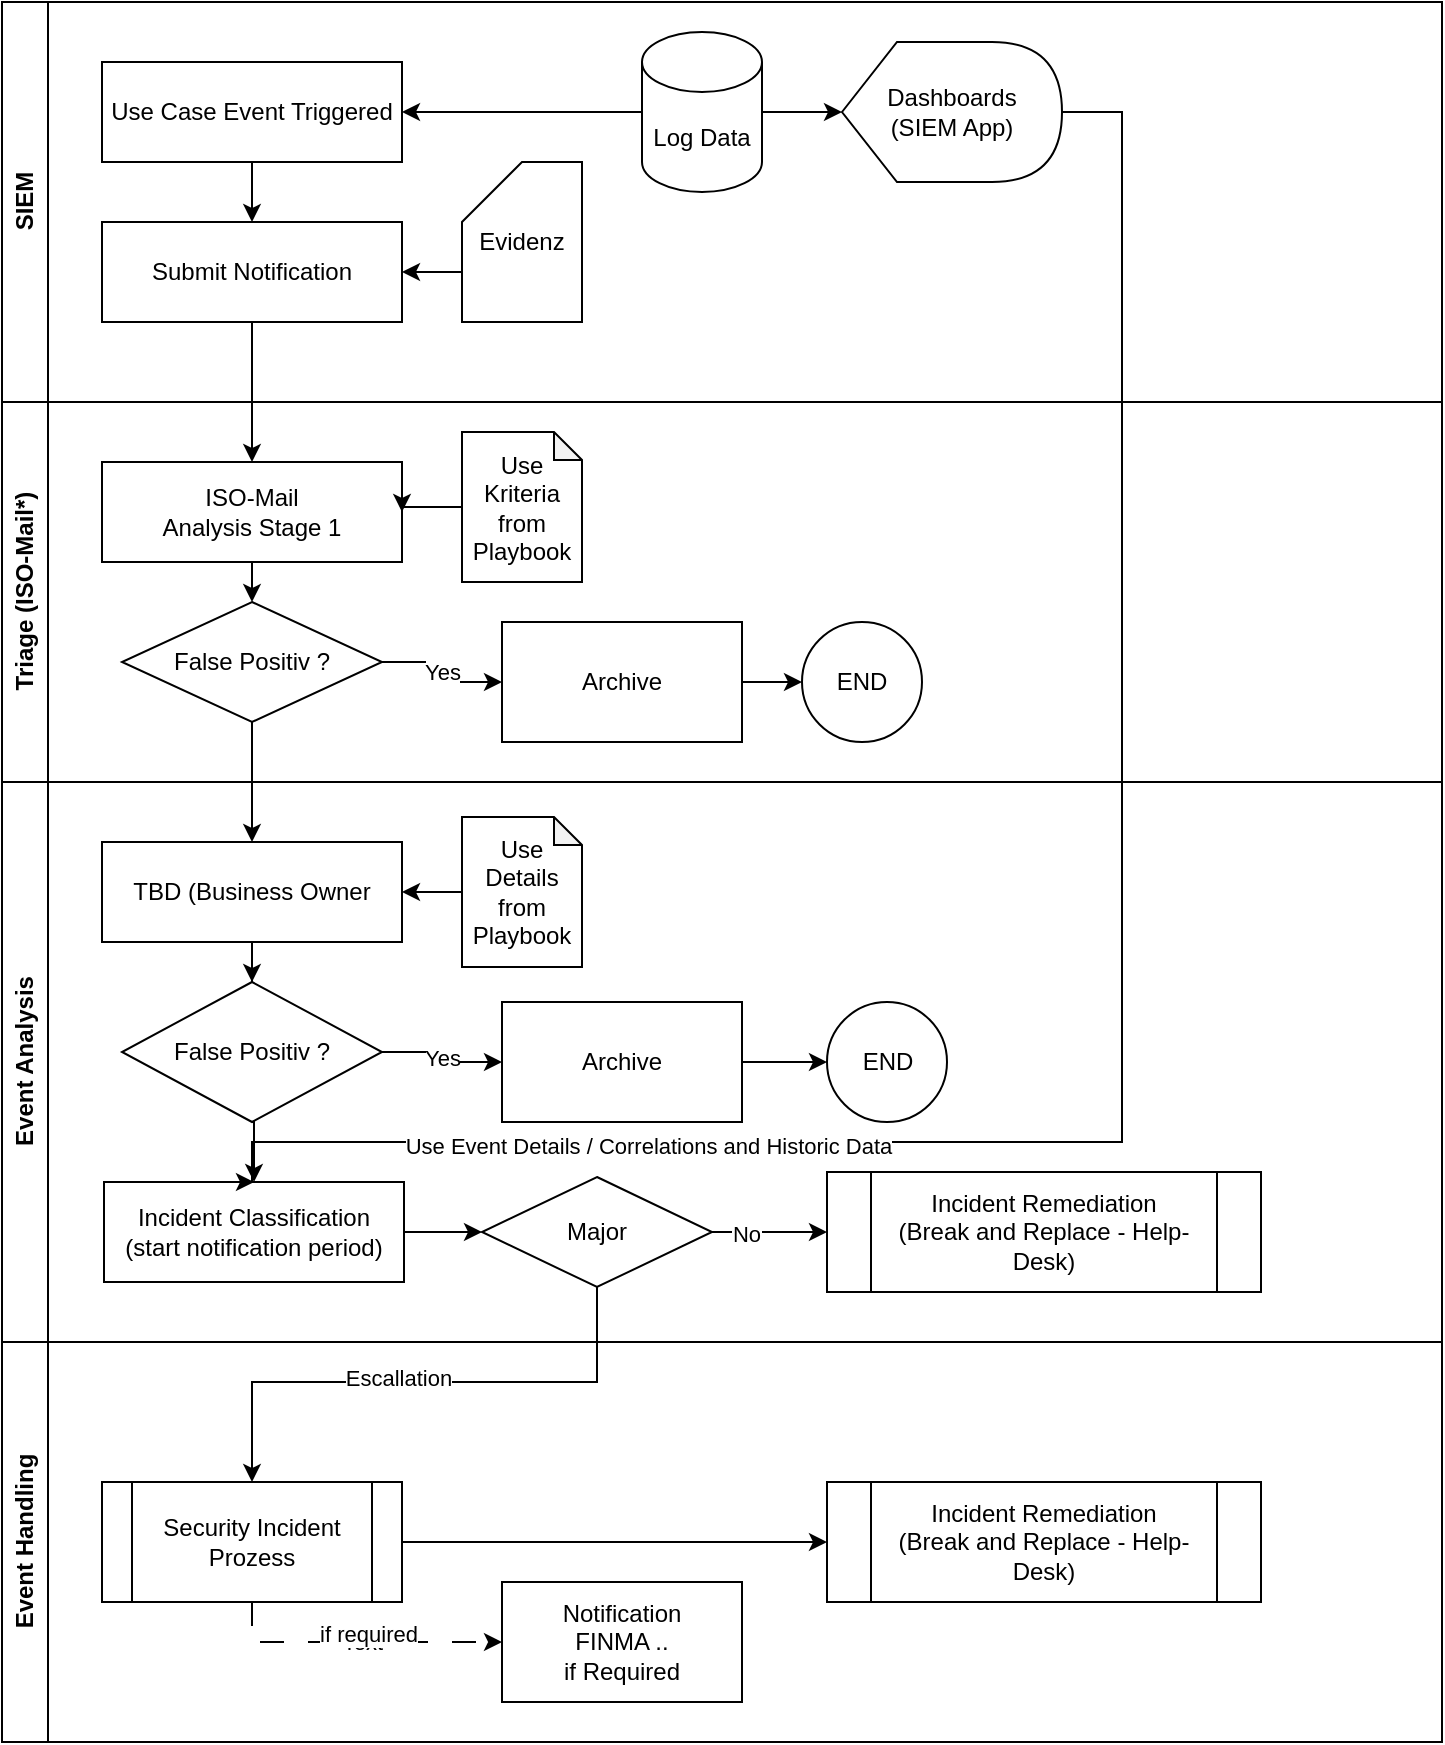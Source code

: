 <mxfile version="24.2.3" type="github">
  <diagram name="Page-1" id="40F3xFOu8TMAzaKEJhBd">
    <mxGraphModel dx="770" dy="502" grid="1" gridSize="10" guides="1" tooltips="1" connect="1" arrows="1" fold="1" page="1" pageScale="1" pageWidth="850" pageHeight="1100" math="0" shadow="0">
      <root>
        <mxCell id="0" />
        <mxCell id="1" parent="0" />
        <mxCell id="MS9MhjEfk2jpSJ9V4XVU-1" value="SIEM" style="swimlane;horizontal=0;whiteSpace=wrap;html=1;" vertex="1" parent="1">
          <mxGeometry x="40" y="80" width="720" height="200" as="geometry" />
        </mxCell>
        <mxCell id="MS9MhjEfk2jpSJ9V4XVU-2" value="Triage (ISO-Mail*)" style="swimlane;horizontal=0;whiteSpace=wrap;html=1;" vertex="1" parent="MS9MhjEfk2jpSJ9V4XVU-1">
          <mxGeometry y="200" width="720" height="190" as="geometry" />
        </mxCell>
        <mxCell id="MS9MhjEfk2jpSJ9V4XVU-17" style="edgeStyle=orthogonalEdgeStyle;rounded=0;orthogonalLoop=1;jettySize=auto;html=1;exitX=0.5;exitY=1;exitDx=0;exitDy=0;entryX=0.5;entryY=0;entryDx=0;entryDy=0;" edge="1" parent="MS9MhjEfk2jpSJ9V4XVU-2" source="MS9MhjEfk2jpSJ9V4XVU-7" target="MS9MhjEfk2jpSJ9V4XVU-12">
          <mxGeometry relative="1" as="geometry" />
        </mxCell>
        <mxCell id="MS9MhjEfk2jpSJ9V4XVU-7" value="ISO-Mail&lt;div&gt;Analysis Stage 1&lt;/div&gt;" style="rounded=0;whiteSpace=wrap;html=1;" vertex="1" parent="MS9MhjEfk2jpSJ9V4XVU-2">
          <mxGeometry x="50" y="30" width="150" height="50" as="geometry" />
        </mxCell>
        <mxCell id="MS9MhjEfk2jpSJ9V4XVU-18" value="Yes" style="edgeStyle=orthogonalEdgeStyle;rounded=0;orthogonalLoop=1;jettySize=auto;html=1;exitX=1;exitY=0.5;exitDx=0;exitDy=0;entryX=0;entryY=0.5;entryDx=0;entryDy=0;" edge="1" parent="MS9MhjEfk2jpSJ9V4XVU-2" source="MS9MhjEfk2jpSJ9V4XVU-12" target="MS9MhjEfk2jpSJ9V4XVU-13">
          <mxGeometry relative="1" as="geometry" />
        </mxCell>
        <mxCell id="MS9MhjEfk2jpSJ9V4XVU-12" value="False Positiv ?" style="rhombus;whiteSpace=wrap;html=1;" vertex="1" parent="MS9MhjEfk2jpSJ9V4XVU-2">
          <mxGeometry x="60" y="100" width="130" height="60" as="geometry" />
        </mxCell>
        <mxCell id="MS9MhjEfk2jpSJ9V4XVU-19" style="edgeStyle=orthogonalEdgeStyle;rounded=0;orthogonalLoop=1;jettySize=auto;html=1;exitX=1;exitY=0.5;exitDx=0;exitDy=0;entryX=0;entryY=0.5;entryDx=0;entryDy=0;" edge="1" parent="MS9MhjEfk2jpSJ9V4XVU-2" source="MS9MhjEfk2jpSJ9V4XVU-13" target="MS9MhjEfk2jpSJ9V4XVU-14">
          <mxGeometry relative="1" as="geometry" />
        </mxCell>
        <mxCell id="MS9MhjEfk2jpSJ9V4XVU-13" value="Archive" style="rounded=0;whiteSpace=wrap;html=1;" vertex="1" parent="MS9MhjEfk2jpSJ9V4XVU-2">
          <mxGeometry x="250" y="110" width="120" height="60" as="geometry" />
        </mxCell>
        <mxCell id="MS9MhjEfk2jpSJ9V4XVU-14" value="END" style="ellipse;whiteSpace=wrap;html=1;aspect=fixed;" vertex="1" parent="MS9MhjEfk2jpSJ9V4XVU-2">
          <mxGeometry x="400" y="110" width="60" height="60" as="geometry" />
        </mxCell>
        <mxCell id="MS9MhjEfk2jpSJ9V4XVU-27" style="edgeStyle=orthogonalEdgeStyle;rounded=0;orthogonalLoop=1;jettySize=auto;html=1;exitX=0;exitY=0.5;exitDx=0;exitDy=0;exitPerimeter=0;entryX=1;entryY=0.5;entryDx=0;entryDy=0;" edge="1" parent="MS9MhjEfk2jpSJ9V4XVU-2" source="MS9MhjEfk2jpSJ9V4XVU-25" target="MS9MhjEfk2jpSJ9V4XVU-7">
          <mxGeometry relative="1" as="geometry" />
        </mxCell>
        <mxCell id="MS9MhjEfk2jpSJ9V4XVU-25" value="Use Kriteria from Playbook" style="shape=note;whiteSpace=wrap;html=1;backgroundOutline=1;darkOpacity=0.05;size=14;" vertex="1" parent="MS9MhjEfk2jpSJ9V4XVU-2">
          <mxGeometry x="230" y="15" width="60" height="75" as="geometry" />
        </mxCell>
        <mxCell id="MS9MhjEfk2jpSJ9V4XVU-11" style="edgeStyle=orthogonalEdgeStyle;rounded=0;orthogonalLoop=1;jettySize=auto;html=1;exitX=0.5;exitY=1;exitDx=0;exitDy=0;entryX=0.5;entryY=0;entryDx=0;entryDy=0;" edge="1" parent="MS9MhjEfk2jpSJ9V4XVU-1" source="MS9MhjEfk2jpSJ9V4XVU-8" target="MS9MhjEfk2jpSJ9V4XVU-9">
          <mxGeometry relative="1" as="geometry" />
        </mxCell>
        <mxCell id="MS9MhjEfk2jpSJ9V4XVU-8" value="Use Case Event Triggered" style="rounded=0;whiteSpace=wrap;html=1;" vertex="1" parent="MS9MhjEfk2jpSJ9V4XVU-1">
          <mxGeometry x="50" y="30" width="150" height="50" as="geometry" />
        </mxCell>
        <mxCell id="MS9MhjEfk2jpSJ9V4XVU-16" style="edgeStyle=orthogonalEdgeStyle;rounded=0;orthogonalLoop=1;jettySize=auto;html=1;exitX=0.5;exitY=1;exitDx=0;exitDy=0;entryX=0.5;entryY=0;entryDx=0;entryDy=0;" edge="1" parent="MS9MhjEfk2jpSJ9V4XVU-1" source="MS9MhjEfk2jpSJ9V4XVU-9" target="MS9MhjEfk2jpSJ9V4XVU-7">
          <mxGeometry relative="1" as="geometry" />
        </mxCell>
        <mxCell id="MS9MhjEfk2jpSJ9V4XVU-9" value="Submit Notification" style="rounded=0;whiteSpace=wrap;html=1;" vertex="1" parent="MS9MhjEfk2jpSJ9V4XVU-1">
          <mxGeometry x="50" y="110" width="150" height="50" as="geometry" />
        </mxCell>
        <mxCell id="MS9MhjEfk2jpSJ9V4XVU-23" style="edgeStyle=orthogonalEdgeStyle;rounded=0;orthogonalLoop=1;jettySize=auto;html=1;exitX=0;exitY=0;exitDx=0;exitDy=55;exitPerimeter=0;entryX=1;entryY=0.5;entryDx=0;entryDy=0;" edge="1" parent="MS9MhjEfk2jpSJ9V4XVU-1" source="MS9MhjEfk2jpSJ9V4XVU-22" target="MS9MhjEfk2jpSJ9V4XVU-9">
          <mxGeometry relative="1" as="geometry" />
        </mxCell>
        <mxCell id="MS9MhjEfk2jpSJ9V4XVU-22" value="Evidenz" style="shape=card;whiteSpace=wrap;html=1;" vertex="1" parent="MS9MhjEfk2jpSJ9V4XVU-1">
          <mxGeometry x="230" y="80" width="60" height="80" as="geometry" />
        </mxCell>
        <mxCell id="MS9MhjEfk2jpSJ9V4XVU-35" style="edgeStyle=orthogonalEdgeStyle;rounded=0;orthogonalLoop=1;jettySize=auto;html=1;exitX=0;exitY=0.5;exitDx=0;exitDy=0;exitPerimeter=0;entryX=1;entryY=0.5;entryDx=0;entryDy=0;" edge="1" parent="MS9MhjEfk2jpSJ9V4XVU-1" source="MS9MhjEfk2jpSJ9V4XVU-34" target="MS9MhjEfk2jpSJ9V4XVU-8">
          <mxGeometry relative="1" as="geometry">
            <mxPoint x="570" y="50" as="targetPoint" />
          </mxGeometry>
        </mxCell>
        <mxCell id="MS9MhjEfk2jpSJ9V4XVU-34" value="Log Data" style="shape=cylinder3;whiteSpace=wrap;html=1;boundedLbl=1;backgroundOutline=1;size=15;" vertex="1" parent="MS9MhjEfk2jpSJ9V4XVU-1">
          <mxGeometry x="320" y="15" width="60" height="80" as="geometry" />
        </mxCell>
        <mxCell id="MS9MhjEfk2jpSJ9V4XVU-58" value="Dashboards&lt;br&gt;(SIEM App)" style="shape=display;whiteSpace=wrap;html=1;" vertex="1" parent="MS9MhjEfk2jpSJ9V4XVU-1">
          <mxGeometry x="420" y="20" width="110" height="70" as="geometry" />
        </mxCell>
        <mxCell id="MS9MhjEfk2jpSJ9V4XVU-59" style="edgeStyle=orthogonalEdgeStyle;rounded=0;orthogonalLoop=1;jettySize=auto;html=1;exitX=1;exitY=0.5;exitDx=0;exitDy=0;exitPerimeter=0;entryX=0;entryY=0.5;entryDx=0;entryDy=0;entryPerimeter=0;" edge="1" parent="MS9MhjEfk2jpSJ9V4XVU-1" source="MS9MhjEfk2jpSJ9V4XVU-34" target="MS9MhjEfk2jpSJ9V4XVU-58">
          <mxGeometry relative="1" as="geometry" />
        </mxCell>
        <mxCell id="MS9MhjEfk2jpSJ9V4XVU-5" value="Event Analysis" style="swimlane;horizontal=0;whiteSpace=wrap;html=1;" vertex="1" parent="1">
          <mxGeometry x="40" y="470" width="720" height="280" as="geometry" />
        </mxCell>
        <mxCell id="MS9MhjEfk2jpSJ9V4XVU-6" value="Event Handling" style="swimlane;horizontal=0;whiteSpace=wrap;html=1;" vertex="1" parent="MS9MhjEfk2jpSJ9V4XVU-5">
          <mxGeometry y="280" width="720" height="200" as="geometry" />
        </mxCell>
        <mxCell id="MS9MhjEfk2jpSJ9V4XVU-61" style="edgeStyle=orthogonalEdgeStyle;rounded=0;orthogonalLoop=1;jettySize=auto;html=1;exitX=1;exitY=0.5;exitDx=0;exitDy=0;entryX=0;entryY=0.5;entryDx=0;entryDy=0;" edge="1" parent="MS9MhjEfk2jpSJ9V4XVU-6" source="MS9MhjEfk2jpSJ9V4XVU-54" target="MS9MhjEfk2jpSJ9V4XVU-60">
          <mxGeometry relative="1" as="geometry" />
        </mxCell>
        <mxCell id="MS9MhjEfk2jpSJ9V4XVU-63" style="edgeStyle=orthogonalEdgeStyle;rounded=0;orthogonalLoop=1;jettySize=auto;html=1;exitX=0.5;exitY=1;exitDx=0;exitDy=0;entryX=0;entryY=0.5;entryDx=0;entryDy=0;dashed=1;dashPattern=12 12;" edge="1" parent="MS9MhjEfk2jpSJ9V4XVU-6" source="MS9MhjEfk2jpSJ9V4XVU-54" target="MS9MhjEfk2jpSJ9V4XVU-62">
          <mxGeometry relative="1" as="geometry" />
        </mxCell>
        <mxCell id="MS9MhjEfk2jpSJ9V4XVU-64" value="Text" style="edgeLabel;html=1;align=center;verticalAlign=middle;resizable=0;points=[];" vertex="1" connectable="0" parent="MS9MhjEfk2jpSJ9V4XVU-63">
          <mxGeometry x="0.031" relative="1" as="geometry">
            <mxPoint as="offset" />
          </mxGeometry>
        </mxCell>
        <mxCell id="MS9MhjEfk2jpSJ9V4XVU-65" value="if required" style="edgeLabel;html=1;align=center;verticalAlign=middle;resizable=0;points=[];" vertex="1" connectable="0" parent="MS9MhjEfk2jpSJ9V4XVU-63">
          <mxGeometry x="0.072" y="4" relative="1" as="geometry">
            <mxPoint as="offset" />
          </mxGeometry>
        </mxCell>
        <mxCell id="MS9MhjEfk2jpSJ9V4XVU-54" value="Security Incident&lt;br&gt;Prozess" style="shape=process;whiteSpace=wrap;html=1;backgroundOutline=1;" vertex="1" parent="MS9MhjEfk2jpSJ9V4XVU-6">
          <mxGeometry x="50" y="70" width="150" height="60" as="geometry" />
        </mxCell>
        <mxCell id="MS9MhjEfk2jpSJ9V4XVU-60" value="Incident Remediation&lt;br&gt;(Break and Replace - Help-Desk)" style="shape=process;whiteSpace=wrap;html=1;backgroundOutline=1;" vertex="1" parent="MS9MhjEfk2jpSJ9V4XVU-6">
          <mxGeometry x="412.5" y="70" width="217" height="60" as="geometry" />
        </mxCell>
        <mxCell id="MS9MhjEfk2jpSJ9V4XVU-62" value="Notification&lt;br&gt;FINMA ..&lt;br&gt;if Required" style="rounded=0;whiteSpace=wrap;html=1;" vertex="1" parent="MS9MhjEfk2jpSJ9V4XVU-6">
          <mxGeometry x="250" y="120" width="120" height="60" as="geometry" />
        </mxCell>
        <mxCell id="MS9MhjEfk2jpSJ9V4XVU-36" style="edgeStyle=orthogonalEdgeStyle;rounded=0;orthogonalLoop=1;jettySize=auto;html=1;exitX=0.5;exitY=1;exitDx=0;exitDy=0;" edge="1" parent="MS9MhjEfk2jpSJ9V4XVU-5" source="MS9MhjEfk2jpSJ9V4XVU-20" target="MS9MhjEfk2jpSJ9V4XVU-31">
          <mxGeometry relative="1" as="geometry" />
        </mxCell>
        <mxCell id="MS9MhjEfk2jpSJ9V4XVU-20" value="TBD (Business Owner" style="rounded=0;whiteSpace=wrap;html=1;" vertex="1" parent="MS9MhjEfk2jpSJ9V4XVU-5">
          <mxGeometry x="50" y="30" width="150" height="50" as="geometry" />
        </mxCell>
        <mxCell id="MS9MhjEfk2jpSJ9V4XVU-28" style="edgeStyle=orthogonalEdgeStyle;rounded=0;orthogonalLoop=1;jettySize=auto;html=1;exitX=0;exitY=0.5;exitDx=0;exitDy=0;exitPerimeter=0;entryX=1;entryY=0.5;entryDx=0;entryDy=0;" edge="1" parent="MS9MhjEfk2jpSJ9V4XVU-5" source="MS9MhjEfk2jpSJ9V4XVU-26" target="MS9MhjEfk2jpSJ9V4XVU-20">
          <mxGeometry relative="1" as="geometry" />
        </mxCell>
        <mxCell id="MS9MhjEfk2jpSJ9V4XVU-26" value="Use Details from Playbook" style="shape=note;whiteSpace=wrap;html=1;backgroundOutline=1;darkOpacity=0.05;size=14;" vertex="1" parent="MS9MhjEfk2jpSJ9V4XVU-5">
          <mxGeometry x="230" y="17.5" width="60" height="75" as="geometry" />
        </mxCell>
        <mxCell id="MS9MhjEfk2jpSJ9V4XVU-30" value="Yes" style="edgeStyle=orthogonalEdgeStyle;rounded=0;orthogonalLoop=1;jettySize=auto;html=1;exitX=1;exitY=0.5;exitDx=0;exitDy=0;entryX=0;entryY=0.5;entryDx=0;entryDy=0;" edge="1" parent="MS9MhjEfk2jpSJ9V4XVU-5" source="MS9MhjEfk2jpSJ9V4XVU-31" target="MS9MhjEfk2jpSJ9V4XVU-32">
          <mxGeometry relative="1" as="geometry" />
        </mxCell>
        <mxCell id="MS9MhjEfk2jpSJ9V4XVU-40" style="edgeStyle=orthogonalEdgeStyle;rounded=0;orthogonalLoop=1;jettySize=auto;html=1;exitX=0.5;exitY=1;exitDx=0;exitDy=0;entryX=0.5;entryY=0;entryDx=0;entryDy=0;" edge="1" parent="MS9MhjEfk2jpSJ9V4XVU-5" source="MS9MhjEfk2jpSJ9V4XVU-31" target="MS9MhjEfk2jpSJ9V4XVU-38">
          <mxGeometry relative="1" as="geometry" />
        </mxCell>
        <mxCell id="MS9MhjEfk2jpSJ9V4XVU-31" value="False Positiv ?" style="rhombus;whiteSpace=wrap;html=1;" vertex="1" parent="MS9MhjEfk2jpSJ9V4XVU-5">
          <mxGeometry x="60" y="100" width="130" height="70" as="geometry" />
        </mxCell>
        <mxCell id="MS9MhjEfk2jpSJ9V4XVU-37" style="edgeStyle=orthogonalEdgeStyle;rounded=0;orthogonalLoop=1;jettySize=auto;html=1;exitX=1;exitY=0.5;exitDx=0;exitDy=0;entryX=0;entryY=0.5;entryDx=0;entryDy=0;" edge="1" parent="MS9MhjEfk2jpSJ9V4XVU-5" source="MS9MhjEfk2jpSJ9V4XVU-32" target="MS9MhjEfk2jpSJ9V4XVU-33">
          <mxGeometry relative="1" as="geometry" />
        </mxCell>
        <mxCell id="MS9MhjEfk2jpSJ9V4XVU-32" value="Archive" style="rounded=0;whiteSpace=wrap;html=1;" vertex="1" parent="MS9MhjEfk2jpSJ9V4XVU-5">
          <mxGeometry x="250" y="110" width="120" height="60" as="geometry" />
        </mxCell>
        <mxCell id="MS9MhjEfk2jpSJ9V4XVU-33" value="END" style="ellipse;whiteSpace=wrap;html=1;aspect=fixed;" vertex="1" parent="MS9MhjEfk2jpSJ9V4XVU-5">
          <mxGeometry x="412.5" y="110" width="60" height="60" as="geometry" />
        </mxCell>
        <mxCell id="MS9MhjEfk2jpSJ9V4XVU-42" style="edgeStyle=orthogonalEdgeStyle;rounded=0;orthogonalLoop=1;jettySize=auto;html=1;exitX=1;exitY=0.5;exitDx=0;exitDy=0;entryX=0;entryY=0.5;entryDx=0;entryDy=0;" edge="1" parent="MS9MhjEfk2jpSJ9V4XVU-5" source="MS9MhjEfk2jpSJ9V4XVU-38" target="MS9MhjEfk2jpSJ9V4XVU-41">
          <mxGeometry relative="1" as="geometry" />
        </mxCell>
        <mxCell id="MS9MhjEfk2jpSJ9V4XVU-38" value="Incident Classification&lt;br&gt;(start notification period)" style="rounded=0;whiteSpace=wrap;html=1;" vertex="1" parent="MS9MhjEfk2jpSJ9V4XVU-5">
          <mxGeometry x="51" y="200" width="150" height="50" as="geometry" />
        </mxCell>
        <mxCell id="MS9MhjEfk2jpSJ9V4XVU-44" style="edgeStyle=orthogonalEdgeStyle;rounded=0;orthogonalLoop=1;jettySize=auto;html=1;exitX=1;exitY=0.5;exitDx=0;exitDy=0;entryX=0;entryY=0.5;entryDx=0;entryDy=0;" edge="1" parent="MS9MhjEfk2jpSJ9V4XVU-5" source="MS9MhjEfk2jpSJ9V4XVU-41" target="MS9MhjEfk2jpSJ9V4XVU-51">
          <mxGeometry relative="1" as="geometry">
            <mxPoint x="410" y="225" as="targetPoint" />
          </mxGeometry>
        </mxCell>
        <mxCell id="MS9MhjEfk2jpSJ9V4XVU-45" value="No" style="edgeLabel;html=1;align=center;verticalAlign=middle;resizable=0;points=[];" vertex="1" connectable="0" parent="MS9MhjEfk2jpSJ9V4XVU-44">
          <mxGeometry x="-0.417" y="-1" relative="1" as="geometry">
            <mxPoint as="offset" />
          </mxGeometry>
        </mxCell>
        <mxCell id="MS9MhjEfk2jpSJ9V4XVU-55" style="edgeStyle=orthogonalEdgeStyle;rounded=0;orthogonalLoop=1;jettySize=auto;html=1;exitX=0.5;exitY=1;exitDx=0;exitDy=0;entryX=0.5;entryY=0;entryDx=0;entryDy=0;" edge="1" parent="MS9MhjEfk2jpSJ9V4XVU-5" source="MS9MhjEfk2jpSJ9V4XVU-41" target="MS9MhjEfk2jpSJ9V4XVU-54">
          <mxGeometry relative="1" as="geometry">
            <Array as="points">
              <mxPoint x="298" y="300" />
              <mxPoint x="125" y="300" />
            </Array>
          </mxGeometry>
        </mxCell>
        <mxCell id="MS9MhjEfk2jpSJ9V4XVU-56" value="Escallation" style="edgeLabel;html=1;align=center;verticalAlign=middle;resizable=0;points=[];" vertex="1" connectable="0" parent="MS9MhjEfk2jpSJ9V4XVU-55">
          <mxGeometry x="0.088" y="-2" relative="1" as="geometry">
            <mxPoint as="offset" />
          </mxGeometry>
        </mxCell>
        <mxCell id="MS9MhjEfk2jpSJ9V4XVU-41" value="Major" style="rhombus;whiteSpace=wrap;html=1;" vertex="1" parent="MS9MhjEfk2jpSJ9V4XVU-5">
          <mxGeometry x="240" y="197.5" width="115" height="55" as="geometry" />
        </mxCell>
        <mxCell id="MS9MhjEfk2jpSJ9V4XVU-51" value="Incident Remediation&lt;br&gt;(Break and Replace - Help-Desk)" style="shape=process;whiteSpace=wrap;html=1;backgroundOutline=1;" vertex="1" parent="MS9MhjEfk2jpSJ9V4XVU-5">
          <mxGeometry x="412.5" y="195" width="217" height="60" as="geometry" />
        </mxCell>
        <mxCell id="MS9MhjEfk2jpSJ9V4XVU-21" style="edgeStyle=orthogonalEdgeStyle;rounded=0;orthogonalLoop=1;jettySize=auto;html=1;exitX=0.5;exitY=1;exitDx=0;exitDy=0;entryX=0.5;entryY=0;entryDx=0;entryDy=0;" edge="1" parent="1" source="MS9MhjEfk2jpSJ9V4XVU-12" target="MS9MhjEfk2jpSJ9V4XVU-20">
          <mxGeometry relative="1" as="geometry" />
        </mxCell>
        <mxCell id="MS9MhjEfk2jpSJ9V4XVU-46" style="edgeStyle=orthogonalEdgeStyle;rounded=0;orthogonalLoop=1;jettySize=auto;html=1;exitX=1;exitY=0.5;exitDx=0;exitDy=0;exitPerimeter=0;entryX=0.5;entryY=0;entryDx=0;entryDy=0;" edge="1" parent="1" source="MS9MhjEfk2jpSJ9V4XVU-58" target="MS9MhjEfk2jpSJ9V4XVU-38">
          <mxGeometry relative="1" as="geometry">
            <Array as="points">
              <mxPoint x="600" y="135" />
              <mxPoint x="600" y="650" />
              <mxPoint x="165" y="650" />
            </Array>
          </mxGeometry>
        </mxCell>
        <mxCell id="MS9MhjEfk2jpSJ9V4XVU-47" value="Use Event Details / Correlations and Historic Data" style="edgeLabel;html=1;align=center;verticalAlign=middle;resizable=0;points=[];" vertex="1" connectable="0" parent="MS9MhjEfk2jpSJ9V4XVU-46">
          <mxGeometry x="0.562" y="2" relative="1" as="geometry">
            <mxPoint as="offset" />
          </mxGeometry>
        </mxCell>
      </root>
    </mxGraphModel>
  </diagram>
</mxfile>
